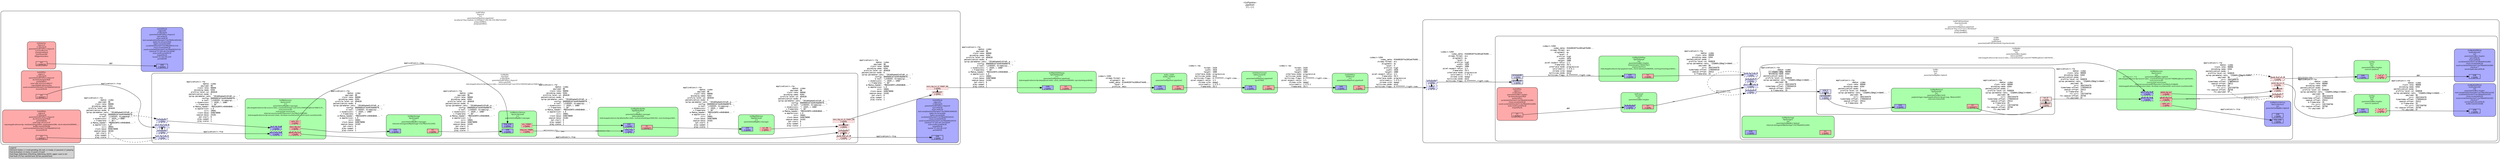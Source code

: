 digraph pipeline {
  rankdir=LR;
  fontname="sans";
  fontsize="10";
  labelloc=t;
  nodesep=.1;
  ranksep=.2;
  label="<GstPipeline>\npipeline0\n[=] -> [>]";
  node [style="filled,rounded", shape=box, fontsize="9", fontname="sans", margin="0.0,0.0"];
  edge [labelfontsize="6", fontsize="9", fontname="monospace"];
  
  legend [
    pos="0,0!",
    margin="0.05,0.05",
    style="filled",
    label="Legend\lElement-States: [~] void-pending, [0] null, [-] ready, [=] paused, [>] playing\lPad-Activation: [-] none, [>] push, [<] pull\lPad-Flags: [b]locked, [f]lushing, [b]locking, [E]OS; upper-case is set\lPad-Task: [T] has started task, [t] has paused task\l",
  ];
  subgraph cluster_rtspclientsink0_0x55ae9bb07890 {
    fontname="Bitstream Vera Sans";
    fontsize="8";
    style="filled,rounded";
    color=black;
    label="GstRTSPClientSink\nrtspclientsink0\n[>]\nparent=(GstPipeline) pipeline0\nlocation=\"rtsp://127.0.0.1:8554/test\"\nproxy-id=NULL\nproxy-pw=NULL";
    subgraph cluster_rtspclientsink0_0x55ae9bb07890_sink {
      label="";
      style="invis";
      _proxypad0_0x55ae9bb14130 [color=black, fillcolor="#ddddff", label="proxypad0\n[>][bfb]", height="0.2", style="filled,dashed"];
    rtspclientsink0_0x55ae9bb07890_sink_0_0x55ae9bb12090 -> _proxypad0_0x55ae9bb14130 [style=dashed, minlen=0]
      rtspclientsink0_0x55ae9bb07890_sink_0_0x55ae9bb12090 [color=black, fillcolor="#ddddff", label="sink_0\n[>][bfb]", height="0.2", style="filled,dashed"];
    }

    fillcolor="#ffffff";
    subgraph cluster_rtspbin_0x55ae9bb09130 {
      fontname="Bitstream Vera Sans";
      fontsize="8";
      style="filled,rounded";
      color=black;
      label="GstBin\nrtspbin\n[=](locked)\nparent=(GstRTSPClientSink) rtspclientsink0";
      subgraph cluster_rtspbin_0x55ae9bb09130_sink {
        label="";
        style="invis";
        _proxypad6_0x55ae9bb15b50 [color=black, fillcolor="#ddddff", label="proxypad6\n[>][bfb]", height="0.2", style="filled,solid"];
      rtspbin_0x55ae9bb09130_ghostpad0_0x7f8a5c0252a0 -> _proxypad6_0x55ae9bb15b50 [style=dashed, minlen=0]
        rtspbin_0x55ae9bb09130_ghostpad0_0x7f8a5c0252a0 [color=black, fillcolor="#ddddff", label="ghostpad0\n[>][bfb]", height="0.2", style="filled,solid"];
      }

      fillcolor="#ffffff";
      subgraph cluster_multiudpsink1_0x7f8a640439f0 {
        fontname="Bitstream Vera Sans";
        fontsize="8";
        style="filled,rounded";
        color=black;
        label="GstMultiUDPSink\nmultiudpsink1\n[=]\nparent=(GstBin) rtspbin\nsync=FALSE\nasync=FALSE\nsocket=((GSocket*) 0x7f8a6401b280)\nclose-socket=FALSE\nused-socket=((GSocket*) 0x7f8a6401b280)\nclients=\"\"\nsend-duplicates=FALSE";
        subgraph cluster_multiudpsink1_0x7f8a640439f0_sink {
          label="";
          style="invis";
          multiudpsink1_0x7f8a640439f0_sink_0x7f8a640443d0 [color=black, fillcolor="#aaaaff", label="sink\n[>][bfb]", height="0.2", style="filled,solid"];
        }

        fillcolor="#aaaaff";
      }

      subgraph cluster_tee1_0x7f8a3000ea80 {
        fontname="Bitstream Vera Sans";
        fontsize="8";
        style="filled,rounded";
        color=black;
        label="GstTee\ntee1\n[=]\nparent=(GstBin) rtspbin\nnum-src-pads=1";
        subgraph cluster_tee1_0x7f8a3000ea80_sink {
          label="";
          style="invis";
          tee1_0x7f8a3000ea80_sink_0x7f8a64044180 [color=black, fillcolor="#aaaaff", label="sink\n[>][bfb]", height="0.2", style="filled,solid"];
        }

        subgraph cluster_tee1_0x7f8a3000ea80_src {
          label="";
          style="invis";
          tee1_0x7f8a3000ea80_src_0_0x7f8a6403aee0 [color=black, fillcolor="#ffaaaa", label="src_0\n[>][bfb]", height="0.2", style="filled,dashed"];
        }

        tee1_0x7f8a3000ea80_sink_0x7f8a64044180 -> tee1_0x7f8a3000ea80_src_0_0x7f8a6403aee0 [style="invis"];
        fillcolor="#aaffaa";
      }

      tee1_0x7f8a3000ea80_src_0_0x7f8a6403aee0 -> multiudpsink1_0x7f8a640439f0_sink_0x7f8a640443d0 [label="ANY"]
      subgraph cluster_multiudpsink0_0x7f8a64040d40 {
        fontname="Bitstream Vera Sans";
        fontsize="8";
        style="filled,rounded";
        color=black;
        label="GstMultiUDPSink\nmultiudpsink0\n[=]\nparent=(GstBin) rtspbin\nlast-sample=((GstSample*) 0x7f8a3001ee20)\nsocket=((GSocket*) 0x7f8a6401b520)\nclose-socket=FALSE\nused-socket=((GSocket*) 0x7f8a6401b520)\nclients=\"\"\nsend-duplicates=FALSE\nbuffer-size=524288";
        subgraph cluster_multiudpsink0_0x7f8a64040d40_sink {
          label="";
          style="invis";
          multiudpsink0_0x7f8a64040d40_sink_0x7f8a64035d00 [color=black, fillcolor="#aaaaff", label="sink\n[>][bfb]", height="0.2", style="filled,solid"];
        }

        fillcolor="#aaaaff";
      }

      subgraph cluster_tee0_0x7f8a6401b2a0 {
        fontname="Bitstream Vera Sans";
        fontsize="8";
        style="filled,rounded";
        color=black;
        label="GstTee\ntee0\n[=]\nparent=(GstBin) rtspbin\nnum-src-pads=1";
        subgraph cluster_tee0_0x7f8a6401b2a0_sink {
          label="";
          style="invis";
          tee0_0x7f8a6401b2a0_sink_0x7f8a64035ab0 [color=black, fillcolor="#aaaaff", label="sink\n[>][bfb]", height="0.2", style="filled,solid"];
        }

        subgraph cluster_tee0_0x7f8a6401b2a0_src {
          label="";
          style="invis";
          tee0_0x7f8a6401b2a0_src_0_0x7f8a6403ac80 [color=black, fillcolor="#ffaaaa", label="src_0\n[>][bfb]", height="0.2", style="filled,dashed"];
        }

        tee0_0x7f8a6401b2a0_sink_0x7f8a64035ab0 -> tee0_0x7f8a6401b2a0_src_0_0x7f8a6403ac80 [style="invis"];
        fillcolor="#aaffaa";
      }

      tee0_0x7f8a6401b2a0_src_0_0x7f8a6403ac80 -> multiudpsink0_0x7f8a64040d40_sink_0x7f8a64035d00 [label="application/x-rtp\l               media: video\l          clock-rate: 90000\l       encoding-name: H264\l  packetization-mode: 1\l    profile-level-id: 640028\l  sprop-parameter-sets: \"Z2QAKKzZQHgCJ+XAW4C... \"\l             payload: 96\l                ssrc: 2842164476\l    timestamp-offset: 1795040319\l       seqnum-offset: 25512\l         a-framerate: 25\l            rtx-ssrc: 1357258750\l   rtx-seqnum-offset: 20756\l         rtx-payload: 97\l"]
      subgraph cluster_udpsrc2_0x7f8a640299a0 {
        fontname="Bitstream Vera Sans";
        fontsize="8";
        style="filled,rounded";
        color=black;
        label="GstUDPSrc\nudpsrc2\n[>](locked)\nparent=(GstBin) rtspbin\ndo-timestamp=TRUE\nport=35421\nsocket=((GSocket*) 0x7f8a6401b280)\nclose-socket=FALSE\nused-socket=((GSocket*) 0x7f8a6401b280)\nauto-multicast=FALSE\nloop=FALSE";
        subgraph cluster_udpsrc2_0x7f8a640299a0_src {
          label="";
          style="invis";
          udpsrc2_0x7f8a640299a0_src_0x7f8a64035610 [color=black, fillcolor="#ffaaaa", label="src\n[>][bfb][T]", height="0.2", style="filled,solid"];
        }

        fillcolor="#ffaaaa";
      }

      udpsrc2_0x7f8a640299a0_src_0x7f8a64035610 -> funnel0_0x7f8a440a7900_funnelpad0_0x7f8a64035860 [label="ANY"]
      subgraph cluster_funnel0_0x7f8a440a7900 {
        fontname="Bitstream Vera Sans";
        fontsize="8";
        style="filled,rounded";
        color=black;
        label="GstFunnel\nfunnel0\n[=]\nparent=(GstBin) rtspbin";
        subgraph cluster_funnel0_0x7f8a440a7900_sink {
          label="";
          style="invis";
          funnel0_0x7f8a440a7900_funnelpad0_0x7f8a64035860 [color=black, fillcolor="#aaaaff", label="funnelpad0\n[>][bfb]", height="0.2", style="filled,dashed"];
        }

        subgraph cluster_funnel0_0x7f8a440a7900_src {
          label="";
          style="invis";
          funnel0_0x7f8a440a7900_src_0x7f8a640353c0 [color=black, fillcolor="#ffaaaa", label="src\n[>][bfb]", height="0.2", style="filled,solid"];
        }

        funnel0_0x7f8a440a7900_funnelpad0_0x7f8a64035860 -> funnel0_0x7f8a440a7900_src_0x7f8a640353c0 [style="invis"];
        fillcolor="#aaffaa";
      }

      funnel0_0x7f8a440a7900_src_0x7f8a640353c0 -> rtpbin0_0x7f8a64024060_recv_rtcp_sink_0_0x7f8a6403e480 [labeldistance="10", labelangle="0", label="                                                  ", taillabel="ANY", headlabel="application/x-rtcp\lapplication/x-srtcp\l"]
      subgraph cluster_rtph264pay0_0x55ae9ba3f660 {
        fontname="Bitstream Vera Sans";
        fontsize="8";
        style="filled,rounded";
        color=black;
        label="GstRtpH264Pay\nrtph264pay0\n[=]\nparent=(GstBin) rtspbin\ntimestamp=1795057923\nseqnum=25512\nstats=application/x-rtp-payload-stats, clock-rate=(uint)90000, running-time=(guint64)1…";
        subgraph cluster_rtph264pay0_0x55ae9ba3f660_sink {
          label="";
          style="invis";
          rtph264pay0_0x55ae9ba3f660_sink_0x7f8a44027340 [color=black, fillcolor="#aaaaff", label="sink\n[>][bfb]", height="0.2", style="filled,solid"];
        }

        subgraph cluster_rtph264pay0_0x55ae9ba3f660_src {
          label="";
          style="invis";
          rtph264pay0_0x55ae9ba3f660_src_0x7f8a440270f0 [color=black, fillcolor="#ffaaaa", label="src\n[>][bfb]", height="0.2", style="filled,solid"];
        }

        rtph264pay0_0x55ae9ba3f660_sink_0x7f8a44027340 -> rtph264pay0_0x55ae9ba3f660_src_0x7f8a440270f0 [style="invis"];
        fillcolor="#aaffaa";
      }

      rtph264pay0_0x55ae9ba3f660_src_0x7f8a440270f0 -> rtpbin0_0x7f8a64024060_send_rtp_sink_0_0x7f8a5c025ca0 [label="application/x-rtp\l               media: video\l          clock-rate: 90000\l       encoding-name: H264\l  packetization-mode: 1\l    profile-level-id: 640028\l  sprop-parameter-sets: \"Z2QAKKzZQHgCJ+XAW4C... \"\l             payload: 96\l                ssrc: 2842164476\l    timestamp-offset: 1795040319\l       seqnum-offset: 25512\l         a-framerate: 25\l"]
      _proxypad6_0x55ae9bb15b50 -> rtph264pay0_0x55ae9ba3f660_sink_0x7f8a44027340 [label="video/x-h264\l          codec_data: 01640028ffe1001e676400...\l       stream-format: avc\l           alignment: au\l               level: 4\l             profile: high\l               width: 1920\l              height: 1080\l  pixel-aspect-ratio: 1/1\l           framerate: 25/1\l      interlace-mode: progressive\l         colorimetry: 1:3:5:1\l         chroma-site: mpeg2\l      multiview-mode: mono\l     multiview-flags: 0:ffffffff:/right-view...\l"]
      subgraph cluster_rtpbin0_0x7f8a64024060 {
        fontname="Bitstream Vera Sans";
        fontsize="8";
        style="filled,rounded";
        color=black;
        label="GstRtpBin\nrtpbin0\n[=]\nparent=(GstBin) rtspbin\nlatency=2000\nsdes=application/x-rtp-source-sdes, cname=(string)\\\"user24776896\\\\@host-3a876292\…";
        subgraph cluster_rtpbin0_0x7f8a64024060_sink {
          label="";
          style="invis";
          _proxypad10_0x7f8a6403a570 [color=black, fillcolor="#ddddff", label="proxypad10\n[>][bfb]", height="0.2", style="filled,dashed"];
        rtpbin0_0x7f8a64024060_send_rtp_sink_0_0x7f8a5c025ca0 -> _proxypad10_0x7f8a6403a570 [style=dashed, minlen=0]
          rtpbin0_0x7f8a64024060_send_rtp_sink_0_0x7f8a5c025ca0 [color=black, fillcolor="#ddddff", label="send_rtp_sink_0\n[>][bfb]", height="0.2", style="filled,dashed"];
          _proxypad12_0x7f8a6403aa30 [color=black, fillcolor="#ddddff", label="proxypad12\n[>][bfb]", height="0.2", style="filled,dashed"];
        rtpbin0_0x7f8a64024060_recv_rtcp_sink_0_0x7f8a6403e480 -> _proxypad12_0x7f8a6403aa30 [style=dashed, minlen=0]
          rtpbin0_0x7f8a64024060_recv_rtcp_sink_0_0x7f8a6403e480 [color=black, fillcolor="#ddddff", label="recv_rtcp_sink_0\n[>][bfb]", height="0.2", style="filled,dashed"];
        }

        subgraph cluster_rtpbin0_0x7f8a64024060_src {
          label="";
          style="invis";
          _proxypad9_0x7f8a6403a310 [color=black, fillcolor="#ffdddd", label="proxypad9\n[>][bfb]", height="0.2", style="filled,dotted"];
        _proxypad9_0x7f8a6403a310 -> rtpbin0_0x7f8a64024060_send_rtp_src_0_0x7f8a5c025a20 [style=dashed, minlen=0]
          rtpbin0_0x7f8a64024060_send_rtp_src_0_0x7f8a5c025a20 [color=black, fillcolor="#ffdddd", label="send_rtp_src_0\n[>][bfb]", height="0.2", style="filled,dotted"];
          _proxypad11_0x7f8a6403a7d0 [color=black, fillcolor="#ffdddd", label="proxypad11\n[>][bfb]", height="0.2", style="filled,dashed"];
        _proxypad11_0x7f8a6403a7d0 -> rtpbin0_0x7f8a64024060_send_rtcp_src_0_0x7f8a6403e200 [style=dashed, minlen=0]
          rtpbin0_0x7f8a64024060_send_rtcp_src_0_0x7f8a6403e200 [color=black, fillcolor="#ffdddd", label="send_rtcp_src_0\n[>][bfb]", height="0.2", style="filled,dashed"];
        }

        rtpbin0_0x7f8a64024060_send_rtp_sink_0_0x7f8a5c025ca0 -> rtpbin0_0x7f8a64024060_send_rtp_src_0_0x7f8a5c025a20 [style="invis"];
        fillcolor="#ffffff";
        subgraph cluster_bin0_0x55ae9bb097b0 {
          fontname="Bitstream Vera Sans";
          fontsize="8";
          style="filled,rounded";
          color=black;
          label="GstBin\nbin0\n[=]\nparent=(GstRtpBin) rtpbin0";
          subgraph cluster_bin0_0x55ae9bb097b0_sink {
            label="";
            style="invis";
            _proxypad8_0x7f8a6403a0b0 [color=black, fillcolor="#ddddff", label="proxypad8\n[>][bfb]", height="0.2", style="filled,solid"];
          bin0_0x55ae9bb097b0_sink_0_0x7f8a5c0257a0 -> _proxypad8_0x7f8a6403a0b0 [style=dashed, minlen=0]
            bin0_0x55ae9bb097b0_sink_0_0x7f8a5c0257a0 [color=black, fillcolor="#ddddff", label="sink_0\n[>][bfb]", height="0.2", style="filled,solid"];
          }

          subgraph cluster_bin0_0x55ae9bb097b0_src {
            label="";
            style="invis";
            _proxypad7_0x55ae9bb15db0 [color=black, fillcolor="#ffdddd", label="proxypad7\n[>][bfb]", height="0.2", style="filled,solid"];
          _proxypad7_0x55ae9bb15db0 -> bin0_0x55ae9bb097b0_src_0_0x7f8a5c025520 [style=dashed, minlen=0]
            bin0_0x55ae9bb097b0_src_0_0x7f8a5c025520 [color=black, fillcolor="#ffdddd", label="src_0\n[>][bfb]", height="0.2", style="filled,solid"];
          }

          bin0_0x55ae9bb097b0_sink_0_0x7f8a5c0257a0 -> bin0_0x55ae9bb097b0_src_0_0x7f8a5c025520 [style="invis"];
          fillcolor="#ffffff";
          subgraph cluster_rtprtxsend0_0x7f8a64037000 {
            fontname="Bitstream Vera Sans";
            fontsize="8";
            style="filled,rounded";
            color=black;
            label="GstRtpRtxSend\nrtprtxsend0\n[=]\nparent=(GstBin) bin0\npayload-type-map=application/x-rtp-pt-map, 96=(uint)97;\nmax-size-time=500";
            subgraph cluster_rtprtxsend0_0x7f8a64037000_sink {
              label="";
              style="invis";
              rtprtxsend0_0x7f8a64037000_sink_0x7f8a640345e0 [color=black, fillcolor="#aaaaff", label="sink\n[>][bfb]", height="0.2", style="filled,solid"];
            }

            subgraph cluster_rtprtxsend0_0x7f8a64037000_src {
              label="";
              style="invis";
              rtprtxsend0_0x7f8a64037000_src_0x7f8a64034390 [color=black, fillcolor="#ffaaaa", label="src\n[>][bfb][T]", height="0.2", style="filled,solid"];
            }

            rtprtxsend0_0x7f8a64037000_sink_0x7f8a640345e0 -> rtprtxsend0_0x7f8a64037000_src_0x7f8a64034390 [style="invis"];
            fillcolor="#aaffaa";
          }

          rtprtxsend0_0x7f8a64037000_src_0x7f8a64034390 -> _proxypad7_0x55ae9bb15db0 [label="application/x-rtp\l               media: video\l          clock-rate: 90000\l       encoding-name: H264\l  packetization-mode: 1\l    profile-level-id: 640028\l  sprop-parameter-sets: \"Z2QAKKzZQHgCJ+XAW4C... \"\l             payload: 96\l                ssrc: 2842164476\l    timestamp-offset: 1795040319\l       seqnum-offset: 25512\l         a-framerate: 25\l            rtx-ssrc: 1357258750\l   rtx-seqnum-offset: 20756\l         rtx-payload: 97\l"]
          _proxypad8_0x7f8a6403a0b0 -> rtprtxsend0_0x7f8a64037000_sink_0x7f8a640345e0 [label="application/x-rtp\l               media: video\l          clock-rate: 90000\l       encoding-name: H264\l  packetization-mode: 1\l    profile-level-id: 640028\l  sprop-parameter-sets: \"Z2QAKKzZQHgCJ+XAW4C... \"\l             payload: 96\l                ssrc: 2842164476\l    timestamp-offset: 1795040319\l       seqnum-offset: 25512\l         a-framerate: 25\l"]
        }

        bin0_0x55ae9bb097b0_src_0_0x7f8a5c025520 -> rtpsession1_0x7f8a5c0155f0_send_rtp_sink_0x7f8a64034830 [label="application/x-rtp\l               media: video\l          clock-rate: 90000\l       encoding-name: H264\l  packetization-mode: 1\l    profile-level-id: 640028\l  sprop-parameter-sets: \"Z2QAKKzZQHgCJ+XAW4C... \"\l             payload: 96\l                ssrc: 2842164476\l    timestamp-offset: 1795040319\l       seqnum-offset: 25512\l         a-framerate: 25\l            rtx-ssrc: 1357258750\l   rtx-seqnum-offset: 20756\l         rtx-payload: 97\l"]
        _proxypad10_0x7f8a6403a570 -> bin0_0x55ae9bb097b0_sink_0_0x7f8a5c0257a0 [label="application/x-rtp\l               media: video\l          clock-rate: 90000\l       encoding-name: H264\l  packetization-mode: 1\l    profile-level-id: 640028\l  sprop-parameter-sets: \"Z2QAKKzZQHgCJ+XAW4C... \"\l             payload: 96\l                ssrc: 2842164476\l    timestamp-offset: 1795040319\l       seqnum-offset: 25512\l         a-framerate: 25\l"]
        subgraph cluster_rtpstorage1_0x7f8a440a76c0 {
          fontname="Bitstream Vera Sans";
          fontsize="8";
          style="filled,rounded";
          color=black;
          label="GstRtpStorage\nrtpstorage1\n[=]\nparent=(GstRtpBin) rtpbin0\ninternal-storage=((RtpStorage*) 0x7f8a64022a00)";
          subgraph cluster_rtpstorage1_0x7f8a440a76c0_sink {
            label="";
            style="invis";
            rtpstorage1_0x7f8a440a76c0_sink_0x7f8a64034140 [color=black, fillcolor="#aaaaff", label="sink\n[>][bfb]", height="0.2", style="filled,solid"];
          }

          subgraph cluster_rtpstorage1_0x7f8a440a76c0_src {
            label="";
            style="invis";
            rtpstorage1_0x7f8a440a76c0_src_0x7f8a44027c80 [color=black, fillcolor="#ffaaaa", label="src\n[>][bfb]", height="0.2", style="filled,solid"];
          }

          rtpstorage1_0x7f8a440a76c0_sink_0x7f8a64034140 -> rtpstorage1_0x7f8a440a76c0_src_0x7f8a44027c80 [style="invis"];
          fillcolor="#aaffaa";
        }

        subgraph cluster_rtpssrcdemux1_0x7f8a44003c30 {
          fontname="Bitstream Vera Sans";
          fontsize="8";
          style="filled,rounded";
          color=black;
          label="GstRtpSsrcDemux\nrtpssrcdemux1\n[=]\nparent=(GstRtpBin) rtpbin0";
          subgraph cluster_rtpssrcdemux1_0x7f8a44003c30_sink {
            label="";
            style="invis";
            rtpssrcdemux1_0x7f8a44003c30_sink_0x7f8a440277e0 [color=black, fillcolor="#aaaaff", label="sink\n[>][bfb]", height="0.2", style="filled,solid"];
            rtpssrcdemux1_0x7f8a44003c30_rtcp_sink_0x7f8a44027a30 [color=black, fillcolor="#aaaaff", label="rtcp_sink\n[>][bfb]", height="0.2", style="filled,solid"];
          }

          fillcolor="#aaaaff";
        }

        subgraph cluster_rtpsession1_0x7f8a5c0155f0 {
          fontname="Bitstream Vera Sans";
          fontsize="8";
          style="filled,rounded";
          color=black;
          label="GstRtpSession\nrtpsession1\n[=]\nparent=(GstRtpBin) rtpbin0\nsdes=application/x-rtp-source-sdes, cname=(string)\\\"user24776896\\\\@host-3a876292\…\nnum-sources=2\nnum-active-sources=2\ninternal-session=((RTPSession*) 0x7f8a5c019b60)\nstats=application/x-rtp-session-stats, rtx-drop-count=(uint)0, sent-nack-count=(uint)0…";
          subgraph cluster_rtpsession1_0x7f8a5c0155f0_sink {
            label="";
            style="invis";
            rtpsession1_0x7f8a5c0155f0_send_rtp_sink_0x7f8a64034830 [color=black, fillcolor="#aaaaff", label="send_rtp_sink\n[>][bfb]", height="0.2", style="filled,dashed"];
            rtpsession1_0x7f8a5c0155f0_recv_rtcp_sink_0x7f8a64034f20 [color=black, fillcolor="#aaaaff", label="recv_rtcp_sink\n[>][bfb]", height="0.2", style="filled,dashed"];
          }

          subgraph cluster_rtpsession1_0x7f8a5c0155f0_src {
            label="";
            style="invis";
            rtpsession1_0x7f8a5c0155f0_send_rtp_src_0x7f8a64034a80 [color=black, fillcolor="#ffaaaa", label="send_rtp_src\n[>][bfb]", height="0.2", style="filled,dotted"];
            rtpsession1_0x7f8a5c0155f0_send_rtcp_src_0x7f8a64034cd0 [color=black, fillcolor="#ffaaaa", label="send_rtcp_src\n[>][bfb]", height="0.2", style="filled,dashed"];
            rtpsession1_0x7f8a5c0155f0_sync_src_0x7f8a64035170 [color=black, fillcolor="#ffaaaa", label="sync_src\n[>][bfb]", height="0.2", style="filled,dotted"];
          }

          rtpsession1_0x7f8a5c0155f0_send_rtp_sink_0x7f8a64034830 -> rtpsession1_0x7f8a5c0155f0_send_rtp_src_0x7f8a64034a80 [style="invis"];
          fillcolor="#aaffaa";
        }

        rtpsession1_0x7f8a5c0155f0_send_rtp_src_0x7f8a64034a80 -> _proxypad9_0x7f8a6403a310 [label="application/x-rtp\l               media: video\l          clock-rate: 90000\l       encoding-name: H264\l  packetization-mode: 1\l    profile-level-id: 640028\l  sprop-parameter-sets: \"Z2QAKKzZQHgCJ+XAW4C... \"\l             payload: 96\l                ssrc: 2842164476\l    timestamp-offset: 1795040319\l       seqnum-offset: 25512\l         a-framerate: 25\l            rtx-ssrc: 1357258750\l   rtx-seqnum-offset: 20756\l         rtx-payload: 97\l"]
        rtpsession1_0x7f8a5c0155f0_send_rtcp_src_0x7f8a64034cd0 -> _proxypad11_0x7f8a6403a7d0 [labeldistance="10", labelangle="0", label="                                                  ", taillabel="application/x-rtcp\l", headlabel="application/x-rtcp\lapplication/x-srtcp\l"]
        _proxypad12_0x7f8a6403aa30 -> rtpsession1_0x7f8a5c0155f0_recv_rtcp_sink_0x7f8a64034f20 [labeldistance="10", labelangle="0", label="                                                  ", taillabel="application/x-rtcp\lapplication/x-srtcp\l", headlabel="application/x-rtcp\l"]
        rtpsession1_0x7f8a5c0155f0_sync_src_0x7f8a64035170 -> rtpssrcdemux1_0x7f8a44003c30_rtcp_sink_0x7f8a44027a30 [label="application/x-rtcp\l"]
      }

      rtpbin0_0x7f8a64024060_send_rtp_src_0_0x7f8a5c025a20 -> tee0_0x7f8a6401b2a0_sink_0x7f8a64035ab0 [label="application/x-rtp\l               media: video\l          clock-rate: 90000\l       encoding-name: H264\l  packetization-mode: 1\l    profile-level-id: 640028\l  sprop-parameter-sets: \"Z2QAKKzZQHgCJ+XAW4C... \"\l             payload: 96\l                ssrc: 2842164476\l    timestamp-offset: 1795040319\l       seqnum-offset: 25512\l         a-framerate: 25\l            rtx-ssrc: 1357258750\l   rtx-seqnum-offset: 20756\l         rtx-payload: 97\l"]
      rtpbin0_0x7f8a64024060_send_rtcp_src_0_0x7f8a6403e200 -> tee1_0x7f8a3000ea80_sink_0x7f8a64044180 [labeldistance="10", labelangle="0", label="                                                  ", taillabel="application/x-rtcp\lapplication/x-srtcp\l", headlabel="ANY"]
    }

    _proxypad0_0x55ae9bb14130 -> rtspbin_0x55ae9bb09130_ghostpad0_0x7f8a5c0252a0 [label="video/x-h264\l          codec_data: 01640028ffe1001e676400...\l       stream-format: avc\l           alignment: au\l               level: 4\l             profile: high\l               width: 1920\l              height: 1080\l  pixel-aspect-ratio: 1/1\l           framerate: 25/1\l      interlace-mode: progressive\l         colorimetry: 1:3:5:1\l         chroma-site: mpeg2\l      multiview-mode: mono\l     multiview-flags: 0:ffffffff:/right-view...\l"]
  }

  subgraph cluster_x264enc0_0x55ae9bb048f0 {
    fontname="Bitstream Vera Sans";
    fontsize="8";
    style="filled,rounded";
    color=black;
    label="GstX264Enc\nx264enc0\n[>]\nparent=(GstPipeline) pipeline0";
    subgraph cluster_x264enc0_0x55ae9bb048f0_sink {
      label="";
      style="invis";
      x264enc0_0x55ae9bb048f0_sink_0x55ae9ba40f90 [color=black, fillcolor="#aaaaff", label="sink\n[>][bfb]", height="0.2", style="filled,solid"];
    }

    subgraph cluster_x264enc0_0x55ae9bb048f0_src {
      label="";
      style="invis";
      x264enc0_0x55ae9bb048f0_src_0x55ae9ba411e0 [color=black, fillcolor="#ffaaaa", label="src\n[>][bfb]", height="0.2", style="filled,solid"];
    }

    x264enc0_0x55ae9bb048f0_sink_0x55ae9ba40f90 -> x264enc0_0x55ae9bb048f0_src_0x55ae9ba411e0 [style="invis"];
    fillcolor="#aaffaa";
  }

  x264enc0_0x55ae9bb048f0_src_0x55ae9ba411e0 -> rtspclientsink0_0x55ae9bb07890_sink_0_0x55ae9bb12090 [label="video/x-h264\l          codec_data: 01640028ffe1001e676400...\l       stream-format: avc\l           alignment: au\l               level: 4\l             profile: high\l               width: 1920\l              height: 1080\l  pixel-aspect-ratio: 1/1\l           framerate: 25/1\l      interlace-mode: progressive\l         colorimetry: 1:3:5:1\l         chroma-site: mpeg2\l      multiview-mode: mono\l     multiview-flags: 0:ffffffff:/right-view...\l"]
  subgraph cluster_videoconvert0_0x55ae9baffaa0 {
    fontname="Bitstream Vera Sans";
    fontsize="8";
    style="filled,rounded";
    color=black;
    label="GstVideoConvert\nvideoconvert0\n[>]\nparent=(GstPipeline) pipeline0\nqos=TRUE";
    subgraph cluster_videoconvert0_0x55ae9baffaa0_sink {
      label="";
      style="invis";
      videoconvert0_0x55ae9baffaa0_sink_0x55ae9ba40af0 [color=black, fillcolor="#aaaaff", label="sink\n[>][bfb]", height="0.2", style="filled,solid"];
    }

    subgraph cluster_videoconvert0_0x55ae9baffaa0_src {
      label="";
      style="invis";
      videoconvert0_0x55ae9baffaa0_src_0x55ae9ba40d40 [color=black, fillcolor="#ffaaaa", label="src\n[>][bfb]", height="0.2", style="filled,solid"];
    }

    videoconvert0_0x55ae9baffaa0_sink_0x55ae9ba40af0 -> videoconvert0_0x55ae9baffaa0_src_0x55ae9ba40d40 [style="invis"];
    fillcolor="#aaffaa";
  }

  videoconvert0_0x55ae9baffaa0_src_0x55ae9ba40d40 -> x264enc0_0x55ae9bb048f0_sink_0x55ae9ba40f90 [label="video/x-raw\l              format: I420\l               width: 1920\l              height: 1080\l      interlace-mode: progressive\l      multiview-mode: mono\l     multiview-flags: 0:ffffffff:/right-view...\l  pixel-aspect-ratio: 1/1\l         chroma-site: mpeg2\l         colorimetry: 1:3:5:1\l           framerate: 25/1\l"]
  subgraph cluster_avdec_h264_0_0x55ae9bae8960 {
    fontname="Bitstream Vera Sans";
    fontsize="8";
    style="filled,rounded";
    color=black;
    label="avdec_h264\navdec_h264-0\n[>]\nparent=(GstPipeline) pipeline0";
    subgraph cluster_avdec_h264_0_0x55ae9bae8960_sink {
      label="";
      style="invis";
      avdec_h264_0_0x55ae9bae8960_sink_0x55ae9ba40650 [color=black, fillcolor="#aaaaff", label="sink\n[>][bfb]", height="0.2", style="filled,solid"];
    }

    subgraph cluster_avdec_h264_0_0x55ae9bae8960_src {
      label="";
      style="invis";
      avdec_h264_0_0x55ae9bae8960_src_0x55ae9ba408a0 [color=black, fillcolor="#ffaaaa", label="src\n[>][bfb]", height="0.2", style="filled,solid"];
    }

    avdec_h264_0_0x55ae9bae8960_sink_0x55ae9ba40650 -> avdec_h264_0_0x55ae9bae8960_src_0x55ae9ba408a0 [style="invis"];
    fillcolor="#aaffaa";
  }

  avdec_h264_0_0x55ae9bae8960_src_0x55ae9ba408a0 -> videoconvert0_0x55ae9baffaa0_sink_0x55ae9ba40af0 [label="video/x-raw\l              format: I420\l               width: 1920\l              height: 1080\l      interlace-mode: progressive\l      multiview-mode: mono\l     multiview-flags: 0:ffffffff:/right-view...\l  pixel-aspect-ratio: 1/1\l         chroma-site: mpeg2\l         colorimetry: 1:3:5:1\l           framerate: 25/1\l"]
  subgraph cluster_rtph264depay0_0x55ae9ba3e160 {
    fontname="Bitstream Vera Sans";
    fontsize="8";
    style="filled,rounded";
    color=black;
    label="GstRtpH264Depay\nrtph264depay0\n[>]\nparent=(GstPipeline) pipeline0\nstats=application/x-rtp-depayload-stats, clock_rate=(uint)90000, npt-start=(guint64)0,…";
    subgraph cluster_rtph264depay0_0x55ae9ba3e160_sink {
      label="";
      style="invis";
      rtph264depay0_0x55ae9ba3e160_sink_0x55ae9ba401b0 [color=black, fillcolor="#aaaaff", label="sink\n[>][bfb]", height="0.2", style="filled,solid"];
    }

    subgraph cluster_rtph264depay0_0x55ae9ba3e160_src {
      label="";
      style="invis";
      rtph264depay0_0x55ae9ba3e160_src_0x55ae9ba40400 [color=black, fillcolor="#ffaaaa", label="src\n[>][bfb]", height="0.2", style="filled,solid"];
    }

    rtph264depay0_0x55ae9ba3e160_sink_0x55ae9ba401b0 -> rtph264depay0_0x55ae9ba3e160_src_0x55ae9ba40400 [style="invis"];
    fillcolor="#aaffaa";
  }

  rtph264depay0_0x55ae9ba3e160_src_0x55ae9ba40400 -> avdec_h264_0_0x55ae9bae8960_sink_0x55ae9ba40650 [label="video/x-h264\l       stream-format: avc\l           alignment: au\l          codec_data: 014d4028ffe1000c674d40...\l               level: 4\l             profile: main\l"]
  subgraph cluster_rtspsrc0_0x55ae9ba2aa20 {
    fontname="Bitstream Vera Sans";
    fontsize="8";
    style="filled,rounded";
    color=black;
    label="GstRTSPSrc\nrtspsrc0\n[>]\nparent=(GstPipeline) pipeline0\nlocation=\"rtsp://admin:123456@37.202.49.154:49675/h264\"\nproxy-id=NULL\nproxy-pw=NULL";
    subgraph cluster_rtspsrc0_0x55ae9ba2aa20_src {
      label="";
      style="invis";
      _proxypad5_0x55ae9bb15690 [color=black, fillcolor="#ffdddd", label="proxypad5\n[>][bfb]", height="0.2", style="filled,dotted"];
    _proxypad5_0x55ae9bb15690 -> rtspsrc0_0x55ae9ba2aa20_recv_rtp_src_0_10681_96_0x7f8a5c024da0 [style=dashed, minlen=0]
      rtspsrc0_0x55ae9ba2aa20_recv_rtp_src_0_10681_96_0x7f8a5c024da0 [color=black, fillcolor="#ffdddd", label="recv_rtp_src_0_10681_96\n[>][bfb]", height="0.2", style="filled,dotted"];
    }

    fillcolor="#ffffff";
    subgraph cluster_udpsink1_0x7f8a5c032440 {
      fontname="Bitstream Vera Sans";
      fontsize="8";
      style="filled,rounded";
      color=black;
      label="GstUDPSink\nudpsink1\n[>](locked)\nparent=(GstRTSPSrc) rtspsrc0\nsync=FALSE\nasync=FALSE\nlast-sample=((GstSample*) 0x7f899c009020)\nbytes-to-serve=84\nbytes-served=84\nsocket=((GSocket*) 0x7f8a6401b910)\nclose-socket=FALSE\nused-socket=((GSocket*) 0x7f8a6401b910)\nclients=\"37.202.49.154:8209\"\nauto-multicast=FALSE\nloop=FALSE\nhost=\"37.202.49.154\"\nport=8209";
      subgraph cluster_udpsink1_0x7f8a5c032440_sink {
        label="";
        style="invis";
        udpsink1_0x7f8a5c032440_sink_0x7f8a5c021210 [color=black, fillcolor="#aaaaff", label="sink\n[>][bfb]", height="0.2", style="filled,solid"];
      }

      fillcolor="#aaaaff";
    }

    subgraph cluster_fakesrc0_0x7f8a5c030150 {
      fontname="Bitstream Vera Sans";
      fontsize="8";
      style="filled,rounded";
      color=black;
      label="GstFakeSrc\nfakesrc0\n[>](locked)\nparent=(GstRTSPSrc) rtspsrc0\nnum-buffers=5\nsizetype=fixed\nsizemax=200\nfilltype=random";
      subgraph cluster_fakesrc0_0x7f8a5c030150_src {
        label="";
        style="invis";
        fakesrc0_0x7f8a5c030150_src_0x7f8a5c020fc0 [color=black, fillcolor="#ffaaaa", label="src\n[>][bfbE][t]", height="0.2", style="filled,solid"];
      }

      fillcolor="#ffaaaa";
    }

    fakesrc0_0x7f8a5c030150_src_0x7f8a5c020fc0 -> udpsink0_0x7f8a5c027c20_sink_0x7f8a5c020d70 [label="ANY"]
    subgraph cluster_udpsink0_0x7f8a5c027c20 {
      fontname="Bitstream Vera Sans";
      fontsize="8";
      style="filled,rounded";
      color=black;
      label="GstUDPSink\nudpsink0\n[>](locked)\nparent=(GstRTSPSrc) rtspsrc0\nsync=FALSE\nasync=FALSE\nlast-sample=((GstSample*) 0x7f899c009100)\nbytes-to-serve=1000\nbytes-served=1000\nsocket=((GSocket*) 0x7f8a6401b7c0)\nclose-socket=FALSE\nused-socket=((GSocket*) 0x7f8a6401b7c0)\nclients=\"37.202.49.154:8208\"\nauto-multicast=FALSE\nloop=FALSE\nhost=\"37.202.49.154\"\nport=8208";
      subgraph cluster_udpsink0_0x7f8a5c027c20_sink {
        label="";
        style="invis";
        udpsink0_0x7f8a5c027c20_sink_0x7f8a5c020d70 [color=black, fillcolor="#aaaaff", label="sink\n[>][bfbE]", height="0.2", style="filled,solid"];
      }

      fillcolor="#aaaaff";
    }

    subgraph cluster_udpsrc1_0x7f8a5c00dd30 {
      fontname="Bitstream Vera Sans";
      fontsize="8";
      style="filled,rounded";
      color=black;
      label="GstUDPSrc\nudpsrc1\n[>](locked)\nparent=(GstRTSPSrc) rtspsrc0\ndo-timestamp=TRUE\nport=46837\nuri=\"udp://0.0.0.0:46837\"\ncaps=application/x-rtcp\nused-socket=((GSocket*) 0x7f8a6401b910)\nreuse=FALSE";
      subgraph cluster_udpsrc1_0x7f8a5c00dd30_src {
        label="";
        style="invis";
        udpsrc1_0x7f8a5c00dd30_src_0x55ae9ba41680 [color=black, fillcolor="#ffaaaa", label="src\n[>][bfb][T]", height="0.2", style="filled,solid"];
      }

      fillcolor="#ffaaaa";
    }

    udpsrc1_0x7f8a5c00dd30_src_0x55ae9ba41680 -> manager_0x7f8a64024a20_recv_rtcp_sink_0_0x7f8a5c0243a0 [label="application/x-rtcp\l"]
    subgraph cluster_udpsrc0_0x7f8a5c00cc10 {
      fontname="Bitstream Vera Sans";
      fontsize="8";
      style="filled,rounded";
      color=black;
      label="GstUDPSrc\nudpsrc0\n[>](locked)\nparent=(GstRTSPSrc) rtspsrc0\ndo-timestamp=TRUE\nport=46836\nuri=\"udp://0.0.0.0:0\"\ncaps=application/x-rtp, media=(string)video, payload=(int)96, clock-rate=(int)90000, …\nbuffer-size=524288\nused-socket=((GSocket*) 0x7f8a6401b7c0)\nreuse=FALSE";
      subgraph cluster_udpsrc0_0x7f8a5c00cc10_src {
        label="";
        style="invis";
        udpsrc0_0x7f8a5c00cc10_src_0x55ae9ba41430 [color=black, fillcolor="#ffaaaa", label="src\n[>][bfb][T]", height="0.2", style="filled,solid"];
      }

      fillcolor="#ffaaaa";
    }

    udpsrc0_0x7f8a5c00cc10_src_0x55ae9ba41430 -> manager_0x7f8a64024a20_recv_rtp_sink_0_0x7f8a5c024120 [label="application/x-rtp\l               media: video\l             payload: 96\l          clock-rate: 90000\l       encoding-name: H264\l    profile-level-id: 4D4028\l  packetization-mode: 0\l  sprop-parameter-sets: \"Z01AKKaAeAIn5ZsB\\,a... \"\l              config: 00000001674d4028a68078...\l              a-tool: \"LIVE555\\ Streaming\\... \"\l        x-dimensions: \"\\ 1920\\,\\ 1080\"\l         x-framerate: \"\\ 30\"\l      a-Media_header: \"MEDIAINFO\\=494D4B48... \"\l        a-appversion: 1.0\l                ssrc: 10681\l          clock-base: 349678890\l         seqnum-base: 24182\l           npt-start: 0\l          play-speed: 1\l          play-scale: 1\l"]
    subgraph cluster_manager_0x7f8a64024a20 {
      fontname="Bitstream Vera Sans";
      fontsize="8";
      style="filled,rounded";
      color=black;
      label="GstRtpBin\nmanager\n[>](locked)\nparent=(GstRTSPSrc) rtspsrc0\nlatency=2000\nsdes=application/x-rtp-source-sdes, cname=(string)\\\"user3252194420\\\\@host-9d63135…";
      subgraph cluster_manager_0x7f8a64024a20_sink {
        label="";
        style="invis";
        _proxypad1_0x55ae9bb14ab0 [color=black, fillcolor="#ddddff", label="proxypad1\n[>][bfb]", height="0.2", style="filled,dashed"];
      manager_0x7f8a64024a20_recv_rtp_sink_0_0x7f8a5c024120 -> _proxypad1_0x55ae9bb14ab0 [style=dashed, minlen=0]
        manager_0x7f8a64024a20_recv_rtp_sink_0_0x7f8a5c024120 [color=black, fillcolor="#ddddff", label="recv_rtp_sink_0\n[>][bfb]", height="0.2", style="filled,dashed"];
        _proxypad2_0x55ae9bb14d10 [color=black, fillcolor="#ddddff", label="proxypad2\n[>][bfb]", height="0.2", style="filled,dashed"];
      manager_0x7f8a64024a20_recv_rtcp_sink_0_0x7f8a5c0243a0 -> _proxypad2_0x55ae9bb14d10 [style=dashed, minlen=0]
        manager_0x7f8a64024a20_recv_rtcp_sink_0_0x7f8a5c0243a0 [color=black, fillcolor="#ddddff", label="recv_rtcp_sink_0\n[>][bfb]", height="0.2", style="filled,dashed"];
      }

      subgraph cluster_manager_0x7f8a64024a20_src {
        label="";
        style="invis";
        _proxypad3_0x55ae9bb14f70 [color=black, fillcolor="#ffdddd", label="proxypad3\n[>][bfb]", height="0.2", style="filled,dashed"];
      _proxypad3_0x55ae9bb14f70 -> manager_0x7f8a64024a20_send_rtcp_src_0_0x7f8a5c024620 [style=dashed, minlen=0]
        manager_0x7f8a64024a20_send_rtcp_src_0_0x7f8a5c024620 [color=black, fillcolor="#ffdddd", label="send_rtcp_src_0\n[>][bfb]", height="0.2", style="filled,dashed"];
        _proxypad4_0x55ae9bb15430 [color=black, fillcolor="#ffdddd", label="proxypad4\n[>][bfb]", height="0.2", style="filled,dotted"];
      _proxypad4_0x55ae9bb15430 -> manager_0x7f8a64024a20_recv_rtp_src_0_10681_96_0x7f8a5c024b20 [style=dashed, minlen=0]
        manager_0x7f8a64024a20_recv_rtp_src_0_10681_96_0x7f8a5c024b20 [color=black, fillcolor="#ffdddd", label="recv_rtp_src_0_10681_96\n[>][bfb]", height="0.2", style="filled,dotted"];
      }

      manager_0x7f8a64024a20_recv_rtp_sink_0_0x7f8a5c024120 -> manager_0x7f8a64024a20_send_rtcp_src_0_0x7f8a5c024620 [style="invis"];
      fillcolor="#ffffff";
      subgraph cluster_rtpjitterbuffer0_0x7f8a4402a310 {
        fontname="Bitstream Vera Sans";
        fontsize="8";
        style="filled,rounded";
        color=black;
        label="GstRtpJitterBuffer\nrtpjitterbuffer0\n[>]\nparent=(GstRtpBin) manager\nlatency=2000\nstats=application/x-rtp-jitterbuffer-stats, num-pushed=(guint64)342, num-lost=(guint64…";
        subgraph cluster_rtpjitterbuffer0_0x7f8a4402a310_sink {
          label="";
          style="invis";
          rtpjitterbuffer0_0x7f8a4402a310_sink_0x7f8a44026310 [color=black, fillcolor="#aaaaff", label="sink\n[>][bfb]", height="0.2", style="filled,solid"];
          rtpjitterbuffer0_0x7f8a4402a310_sink_rtcp_0x7f8a440267b0 [color=black, fillcolor="#aaaaff", label="sink_rtcp\n[>][bfb]", height="0.2", style="filled,dashed"];
        }

        subgraph cluster_rtpjitterbuffer0_0x7f8a4402a310_src {
          label="";
          style="invis";
          rtpjitterbuffer0_0x7f8a4402a310_src_0x7f8a440260c0 [color=black, fillcolor="#ffaaaa", label="src\n[>][bfb][T]", height="0.2", style="filled,solid"];
        }

        rtpjitterbuffer0_0x7f8a4402a310_sink_0x7f8a44026310 -> rtpjitterbuffer0_0x7f8a4402a310_src_0x7f8a440260c0 [style="invis"];
        fillcolor="#aaffaa";
      }

      rtpjitterbuffer0_0x7f8a4402a310_src_0x7f8a440260c0 -> rtpptdemux0_0x7f8a4402d000_sink_0x7f8a44026560 [label="application/x-rtp\l               media: video\l             payload: 96\l          clock-rate: 90000\l       encoding-name: H264\l    profile-level-id: 4D4028\l  packetization-mode: 0\l  sprop-parameter-sets: \"Z01AKKaAeAIn5ZsB\\,a... \"\l              config: 00000001674d4028a68078...\l              a-tool: \"LIVE555\\ Streaming\\... \"\l        x-dimensions: \"\\ 1920\\,\\ 1080\"\l         x-framerate: \"\\ 30\"\l      a-Media_header: \"MEDIAINFO\\=494D4B48... \"\l        a-appversion: 1.0\l                ssrc: 10681\l          clock-base: 349678890\l         seqnum-base: 24182\l           npt-start: 0\l          play-speed: 1\l          play-scale: 1\l"]
      subgraph cluster_rtpptdemux0_0x7f8a4402d000 {
        fontname="Bitstream Vera Sans";
        fontsize="8";
        style="filled,rounded";
        color=black;
        label="GstRtpPtDemux\nrtpptdemux0\n[>]\nparent=(GstRtpBin) manager";
        subgraph cluster_rtpptdemux0_0x7f8a4402d000_sink {
          label="";
          style="invis";
          rtpptdemux0_0x7f8a4402d000_sink_0x7f8a44026560 [color=black, fillcolor="#aaaaff", label="sink\n[>][bfb]", height="0.2", style="filled,solid"];
        }

        subgraph cluster_rtpptdemux0_0x7f8a4402d000_src {
          label="";
          style="invis";
          rtpptdemux0_0x7f8a4402d000_src_96_0x7f8a44026ea0 [color=black, fillcolor="#ffaaaa", label="src_96\n[>][bfb]", height="0.2", style="filled,dotted"];
        }

        rtpptdemux0_0x7f8a4402d000_sink_0x7f8a44026560 -> rtpptdemux0_0x7f8a4402d000_src_96_0x7f8a44026ea0 [style="invis"];
        fillcolor="#aaffaa";
      }

      rtpptdemux0_0x7f8a4402d000_src_96_0x7f8a44026ea0 -> _proxypad4_0x55ae9bb15430 [label="application/x-rtp\l               media: video\l             payload: 96\l          clock-rate: 90000\l       encoding-name: H264\l    profile-level-id: 4D4028\l  packetization-mode: 0\l  sprop-parameter-sets: \"Z01AKKaAeAIn5ZsB\\,a... \"\l              config: 00000001674d4028a68078...\l              a-tool: \"LIVE555\\ Streaming\\... \"\l        x-dimensions: \"\\ 1920\\,\\ 1080\"\l         x-framerate: \"\\ 30\"\l      a-Media_header: \"MEDIAINFO\\=494D4B48... \"\l        a-appversion: 1.0\l                ssrc: 10681\l          clock-base: 349678890\l         seqnum-base: 24182\l           npt-start: 0\l          play-speed: 1\l          play-scale: 1\l"]
      subgraph cluster_rtpstorage0_0x55ae9ba42b40 {
        fontname="Bitstream Vera Sans";
        fontsize="8";
        style="filled,rounded";
        color=black;
        label="GstRtpStorage\nrtpstorage0\n[>]\nparent=(GstRtpBin) manager\ninternal-storage=((RtpStorage*) 0x7f8a5c012200)";
        subgraph cluster_rtpstorage0_0x55ae9ba42b40_sink {
          label="";
          style="invis";
          rtpstorage0_0x55ae9ba42b40_sink_0x7f8a5c0201e0 [color=black, fillcolor="#aaaaff", label="sink\n[>][bfb]", height="0.2", style="filled,solid"];
        }

        subgraph cluster_rtpstorage0_0x55ae9ba42b40_src {
          label="";
          style="invis";
          rtpstorage0_0x55ae9ba42b40_src_0x55ae9ba41d70 [color=black, fillcolor="#ffaaaa", label="src\n[>][bfb]", height="0.2", style="filled,solid"];
        }

        rtpstorage0_0x55ae9ba42b40_sink_0x7f8a5c0201e0 -> rtpstorage0_0x55ae9ba42b40_src_0x55ae9ba41d70 [style="invis"];
        fillcolor="#aaffaa";
      }

      rtpstorage0_0x55ae9ba42b40_src_0x55ae9ba41d70 -> rtpssrcdemux0_0x55ae9ba03990_sink_0x55ae9ba418d0 [label="application/x-rtp\l               media: video\l             payload: 96\l          clock-rate: 90000\l       encoding-name: H264\l    profile-level-id: 4D4028\l  packetization-mode: 0\l  sprop-parameter-sets: \"Z01AKKaAeAIn5ZsB\\,a... \"\l              config: 00000001674d4028a68078...\l              a-tool: \"LIVE555\\ Streaming\\... \"\l        x-dimensions: \"\\ 1920\\,\\ 1080\"\l         x-framerate: \"\\ 30\"\l      a-Media_header: \"MEDIAINFO\\=494D4B48... \"\l        a-appversion: 1.0\l                ssrc: 10681\l          clock-base: 349678890\l         seqnum-base: 24182\l           npt-start: 0\l          play-speed: 1\l          play-scale: 1\l"]
      subgraph cluster_rtpssrcdemux0_0x55ae9ba03990 {
        fontname="Bitstream Vera Sans";
        fontsize="8";
        style="filled,rounded";
        color=black;
        label="GstRtpSsrcDemux\nrtpssrcdemux0\n[>]\nparent=(GstRtpBin) manager";
        subgraph cluster_rtpssrcdemux0_0x55ae9ba03990_sink {
          label="";
          style="invis";
          rtpssrcdemux0_0x55ae9ba03990_sink_0x55ae9ba418d0 [color=black, fillcolor="#aaaaff", label="sink\n[>][bfb]", height="0.2", style="filled,solid"];
          rtpssrcdemux0_0x55ae9ba03990_rtcp_sink_0x55ae9ba41b20 [color=black, fillcolor="#aaaaff", label="rtcp_sink\n[>][bfb]", height="0.2", style="filled,solid"];
        }

        subgraph cluster_rtpssrcdemux0_0x55ae9ba03990_src {
          label="";
          style="invis";
          rtpssrcdemux0_0x55ae9ba03990_src_10681_0x7f8a5c021b50 [color=black, fillcolor="#ffaaaa", label="src_10681\n[>][bfb]", height="0.2", style="filled,dotted"];
          rtpssrcdemux0_0x55ae9ba03990_rtcp_src_10681_0x7f8a5c021da0 [color=black, fillcolor="#ffaaaa", label="rtcp_src_10681\n[>][bfb]", height="0.2", style="filled,dotted"];
        }

        rtpssrcdemux0_0x55ae9ba03990_sink_0x55ae9ba418d0 -> rtpssrcdemux0_0x55ae9ba03990_src_10681_0x7f8a5c021b50 [style="invis"];
        fillcolor="#aaffaa";
      }

      rtpssrcdemux0_0x55ae9ba03990_src_10681_0x7f8a5c021b50 -> rtpjitterbuffer0_0x7f8a4402a310_sink_0x7f8a44026310 [label="application/x-rtp\l               media: video\l             payload: 96\l          clock-rate: 90000\l       encoding-name: H264\l    profile-level-id: 4D4028\l  packetization-mode: 0\l  sprop-parameter-sets: \"Z01AKKaAeAIn5ZsB\\,a... \"\l              config: 00000001674d4028a68078...\l              a-tool: \"LIVE555\\ Streaming\\... \"\l        x-dimensions: \"\\ 1920\\,\\ 1080\"\l         x-framerate: \"\\ 30\"\l      a-Media_header: \"MEDIAINFO\\=494D4B48... \"\l        a-appversion: 1.0\l                ssrc: 10681\l          clock-base: 349678890\l         seqnum-base: 24182\l           npt-start: 0\l          play-speed: 1\l          play-scale: 1\l"]
      rtpssrcdemux0_0x55ae9ba03990_rtcp_src_10681_0x7f8a5c021da0 -> rtpjitterbuffer0_0x7f8a4402a310_sink_rtcp_0x7f8a440267b0 [labeldistance="10", labelangle="0", label="                                                  ", taillabel="application/x-rtcp\l                ssrc: 10681\l", headlabel="application/x-rtcp\l"]
      subgraph cluster_rtpsession0_0x7f8a5c014070 {
        fontname="Bitstream Vera Sans";
        fontsize="8";
        style="filled,rounded";
        color=black;
        label="GstRtpSession\nrtpsession0\n[>]\nparent=(GstRtpBin) manager\nsdes=application/x-rtp-source-sdes, cname=(string)\\\"user3252194420\\\\@host-9d63135…\nnum-sources=2\nnum-active-sources=2\ninternal-session=((RTPSession*) 0x7f8a5c018160)\nstats=application/x-rtp-session-stats, rtx-drop-count=(uint)0, sent-nack-count=(uint)0…";
        subgraph cluster_rtpsession0_0x7f8a5c014070_sink {
          label="";
          style="invis";
          rtpsession0_0x7f8a5c014070_recv_rtp_sink_0x7f8a5c020430 [color=black, fillcolor="#aaaaff", label="recv_rtp_sink\n[>][bfb]", height="0.2", style="filled,dashed"];
          rtpsession0_0x7f8a5c014070_recv_rtcp_sink_0x7f8a5c0208d0 [color=black, fillcolor="#aaaaff", label="recv_rtcp_sink\n[>][bfb]", height="0.2", style="filled,dashed"];
        }

        subgraph cluster_rtpsession0_0x7f8a5c014070_src {
          label="";
          style="invis";
          rtpsession0_0x7f8a5c014070_recv_rtp_src_0x7f8a5c020680 [color=black, fillcolor="#ffaaaa", label="recv_rtp_src\n[>][bfb]", height="0.2", style="filled,dotted"];
          rtpsession0_0x7f8a5c014070_sync_src_0x7f8a5c020b20 [color=black, fillcolor="#ffaaaa", label="sync_src\n[>][bfb]", height="0.2", style="filled,dotted"];
          rtpsession0_0x7f8a5c014070_send_rtcp_src_0x7f8a5c021460 [color=black, fillcolor="#ffaaaa", label="send_rtcp_src\n[>][bfb]", height="0.2", style="filled,dashed"];
        }

        rtpsession0_0x7f8a5c014070_recv_rtp_sink_0x7f8a5c020430 -> rtpsession0_0x7f8a5c014070_recv_rtp_src_0x7f8a5c020680 [style="invis"];
        fillcolor="#aaffaa";
      }

      _proxypad1_0x55ae9bb14ab0 -> rtpsession0_0x7f8a5c014070_recv_rtp_sink_0x7f8a5c020430 [label="application/x-rtp\l               media: video\l             payload: 96\l          clock-rate: 90000\l       encoding-name: H264\l    profile-level-id: 4D4028\l  packetization-mode: 0\l  sprop-parameter-sets: \"Z01AKKaAeAIn5ZsB\\,a... \"\l              config: 00000001674d4028a68078...\l              a-tool: \"LIVE555\\ Streaming\\... \"\l        x-dimensions: \"\\ 1920\\,\\ 1080\"\l         x-framerate: \"\\ 30\"\l      a-Media_header: \"MEDIAINFO\\=494D4B48... \"\l        a-appversion: 1.0\l                ssrc: 10681\l          clock-base: 349678890\l         seqnum-base: 24182\l           npt-start: 0\l          play-speed: 1\l          play-scale: 1\l"]
      rtpsession0_0x7f8a5c014070_recv_rtp_src_0x7f8a5c020680 -> rtpstorage0_0x55ae9ba42b40_sink_0x7f8a5c0201e0 [label="application/x-rtp\l               media: video\l             payload: 96\l          clock-rate: 90000\l       encoding-name: H264\l    profile-level-id: 4D4028\l  packetization-mode: 0\l  sprop-parameter-sets: \"Z01AKKaAeAIn5ZsB\\,a... \"\l              config: 00000001674d4028a68078...\l              a-tool: \"LIVE555\\ Streaming\\... \"\l        x-dimensions: \"\\ 1920\\,\\ 1080\"\l         x-framerate: \"\\ 30\"\l      a-Media_header: \"MEDIAINFO\\=494D4B48... \"\l        a-appversion: 1.0\l                ssrc: 10681\l          clock-base: 349678890\l         seqnum-base: 24182\l           npt-start: 0\l          play-speed: 1\l          play-scale: 1\l"]
      _proxypad2_0x55ae9bb14d10 -> rtpsession0_0x7f8a5c014070_recv_rtcp_sink_0x7f8a5c0208d0 [label="application/x-rtcp\l"]
      rtpsession0_0x7f8a5c014070_sync_src_0x7f8a5c020b20 -> rtpssrcdemux0_0x55ae9ba03990_rtcp_sink_0x55ae9ba41b20 [label="application/x-rtcp\l"]
      rtpsession0_0x7f8a5c014070_send_rtcp_src_0x7f8a5c021460 -> _proxypad3_0x55ae9bb14f70 [label="application/x-rtcp\l"]
    }

    manager_0x7f8a64024a20_send_rtcp_src_0_0x7f8a5c024620 -> udpsink1_0x7f8a5c032440_sink_0x7f8a5c021210 [label="application/x-rtcp\l"]
    manager_0x7f8a64024a20_recv_rtp_src_0_10681_96_0x7f8a5c024b20 -> _proxypad5_0x55ae9bb15690 [label="application/x-rtp\l               media: video\l             payload: 96\l          clock-rate: 90000\l       encoding-name: H264\l    profile-level-id: 4D4028\l  packetization-mode: 0\l  sprop-parameter-sets: \"Z01AKKaAeAIn5ZsB\\,a... \"\l              config: 00000001674d4028a68078...\l              a-tool: \"LIVE555\\ Streaming\\... \"\l        x-dimensions: \"\\ 1920\\,\\ 1080\"\l         x-framerate: \"\\ 30\"\l      a-Media_header: \"MEDIAINFO\\=494D4B48... \"\l        a-appversion: 1.0\l                ssrc: 10681\l          clock-base: 349678890\l         seqnum-base: 24182\l           npt-start: 0\l          play-speed: 1\l          play-scale: 1\l"]
  }

  rtspsrc0_0x55ae9ba2aa20_recv_rtp_src_0_10681_96_0x7f8a5c024da0 -> rtph264depay0_0x55ae9ba3e160_sink_0x55ae9ba401b0 [label="application/x-rtp\l               media: video\l             payload: 96\l          clock-rate: 90000\l       encoding-name: H264\l    profile-level-id: 4D4028\l  packetization-mode: 0\l  sprop-parameter-sets: \"Z01AKKaAeAIn5ZsB\\,a... \"\l              config: 00000001674d4028a68078...\l              a-tool: \"LIVE555\\ Streaming\\... \"\l        x-dimensions: \"\\ 1920\\,\\ 1080\"\l         x-framerate: \"\\ 30\"\l      a-Media_header: \"MEDIAINFO\\=494D4B48... \"\l        a-appversion: 1.0\l                ssrc: 10681\l          clock-base: 349678890\l         seqnum-base: 24182\l           npt-start: 0\l          play-speed: 1\l          play-scale: 1\l"]
}
